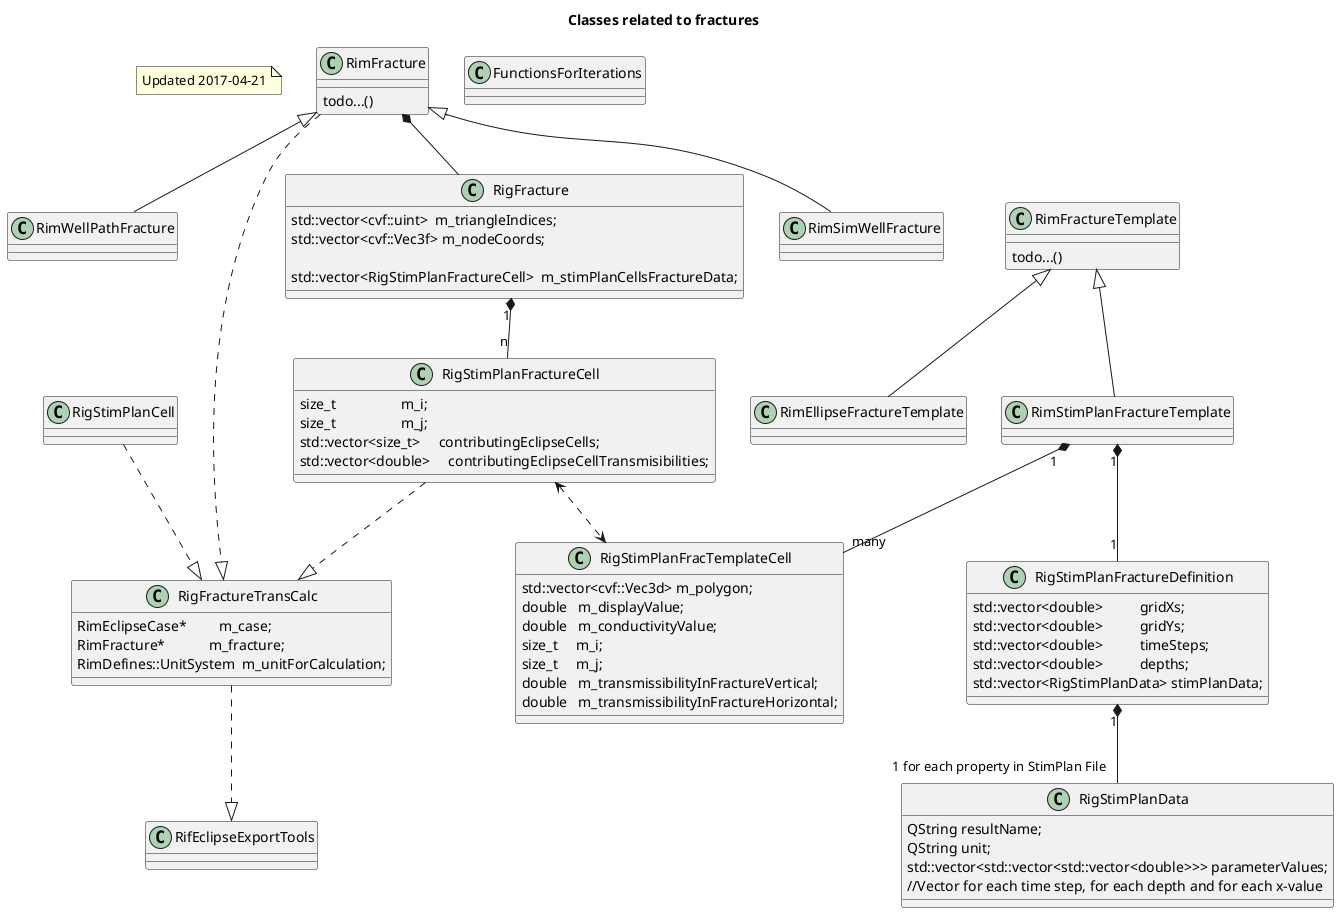 @startuml

Title Classes related to fractures

note as N1
 Updated 2017-04-21
end note

class RimFracture {
  todo...()
}

class RimSimWellFracture {
}
class RimWellPathFracture {
}


RimFracture <|-- RimSimWellFracture
RimFracture <|-- RimWellPathFracture

class RigFracture{
    std::vector<cvf::uint>  m_triangleIndices;
    std::vector<cvf::Vec3f> m_nodeCoords;

    std::vector<RigStimPlanFractureCell>  m_stimPlanCellsFractureData;
}

class RigStimPlanFractureCell{
    size_t                  m_i;
    size_t                  m_j;
    std::vector<size_t>     contributingEclipseCells;
    std::vector<double>     contributingEclipseCellTransmisibilities;
}

RimFracture *-- RigFracture
RigFracture "1" *-- "n" RigStimPlanFractureCell

class RimFractureTemplate {
  todo...()
}

class RimEllipseFractureTemplate {
}
class RimStimPlanFractureTemplate {
}


RimFractureTemplate <|-- RimEllipseFractureTemplate
RimFractureTemplate <|-- RimStimPlanFractureTemplate

class RigStimPlanFractureDefinition{
    std::vector<double>          gridXs;
    std::vector<double>          gridYs;
    std::vector<double>          timeSteps;
    std::vector<double>          depths;
    std::vector<RigStimPlanData> stimPlanData;

}

class RigStimPlanFracTemplateCell{
    std::vector<cvf::Vec3d> m_polygon;
    double   m_displayValue;
    double   m_conductivityValue;
    size_t     m_i;
    size_t     m_j;
    double   m_transmissibilityInFractureVertical;
    double   m_transmissibilityInFractureHorizontal;

}

RimStimPlanFractureTemplate "1" *-- "1" RigStimPlanFractureDefinition
RimStimPlanFractureTemplate "1" *-- "many" RigStimPlanFracTemplateCell

RigStimPlanFractureCell <..> RigStimPlanFracTemplateCell

class RigStimPlanData{
    QString resultName;
    QString unit;
    std::vector<std::vector<std::vector<double>>> parameterValues;
    //Vector for each time step, for each depth and for each x-value

}

RigStimPlanFractureDefinition "1" *-- "1 for each property in StimPlan File" RigStimPlanData


class RigFractureTransCalc{
    RimEclipseCase*         m_case;
    RimFracture*            m_fracture;
    RimDefines::UnitSystem  m_unitForCalculation;
}

RimFracture ..|> RigFractureTransCalc
RigStimPlanCell ..|> RigFractureTransCalc
RigStimPlanFractureCell ..|> RigFractureTransCalc


class RifEclipseExportTools{
}

RigFractureTransCalc ..|> RifEclipseExportTools

class FunctionsForIterations{

}



@enduml
